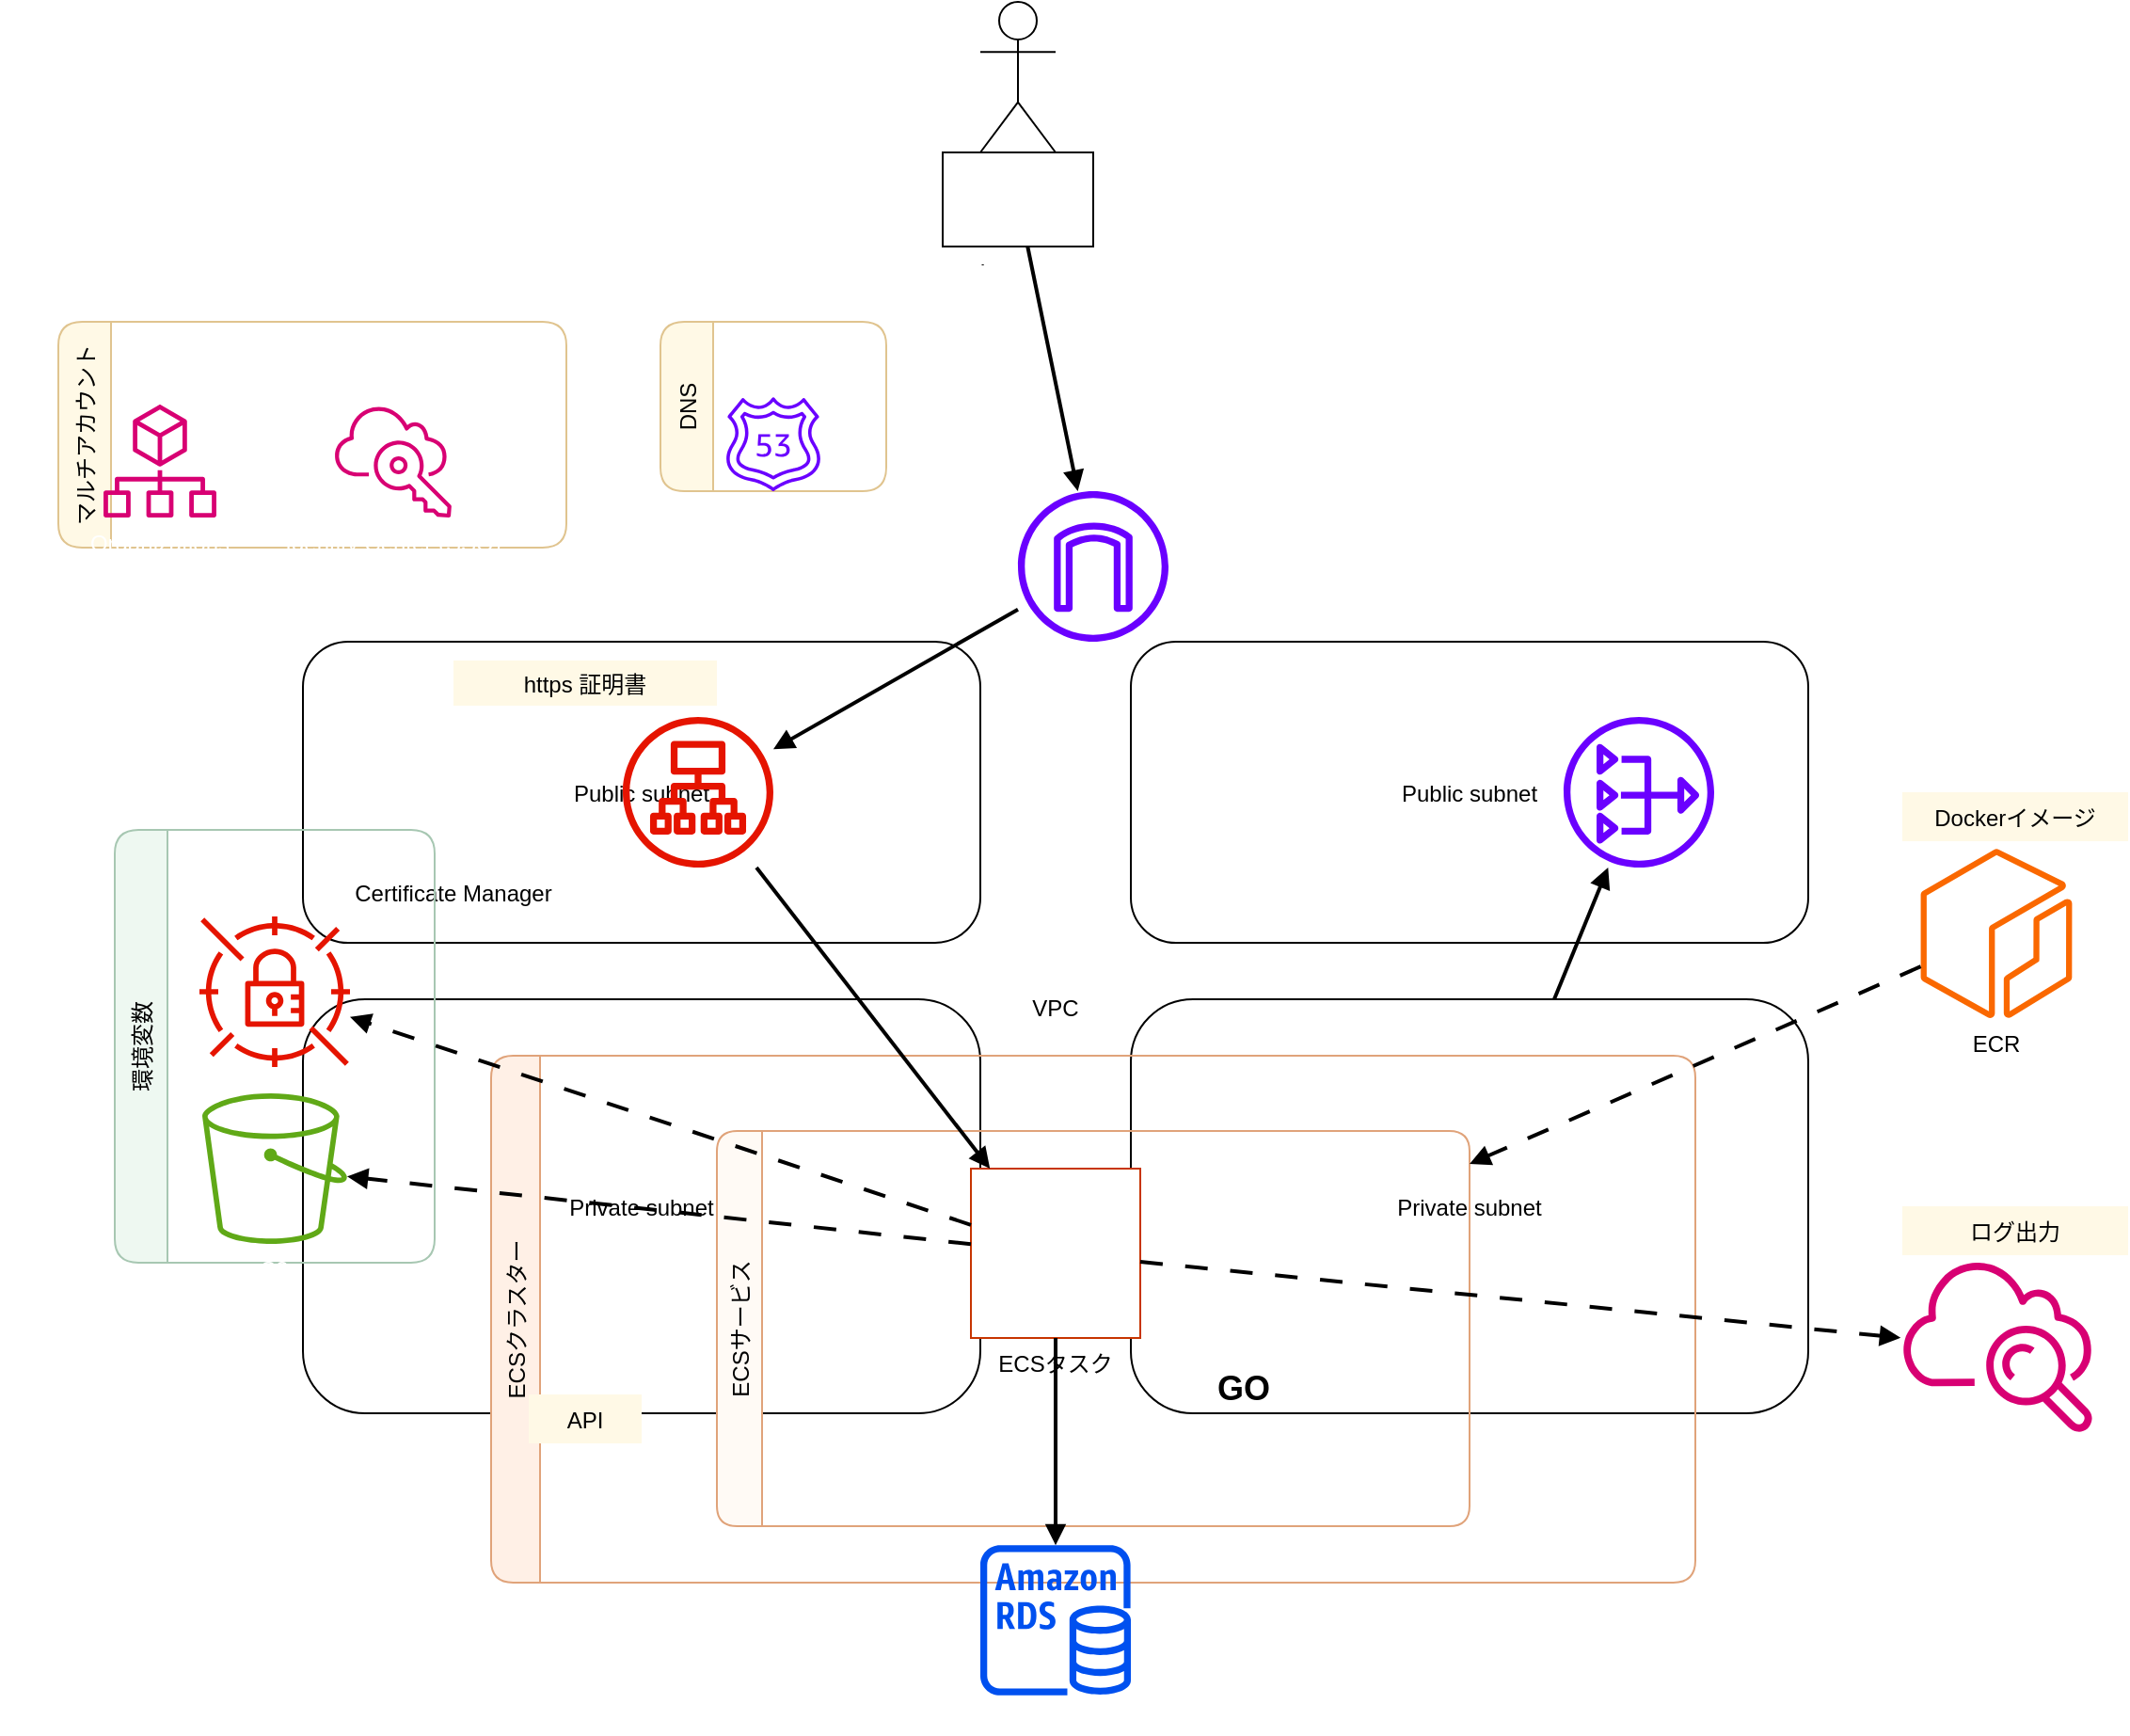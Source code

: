 <mxfile version="28.1.0">
  <diagram id="aws-arch-ecs" name="AWS Architecture">
    <mxGraphModel dx="1736" dy="1071" grid="1" gridSize="10" guides="1" tooltips="1" connect="1" arrows="1" fold="1" page="1" pageScale="1" pageWidth="1200" pageHeight="500" math="0" shadow="0">
      <root>
        <mxCell id="0" />
        <mxCell id="1" parent="0" />
        <mxCell id="users" value="Users" style="shape=umlActor;verticalLabelPosition=bottom;verticalAlign=top;" parent="1" vertex="1">
          <mxGeometry x="560" y="10" width="40" height="80" as="geometry" />
        </mxCell>
        <mxCell id="internet" value="Internet" style="shape=mxgraph.basic.cloud2;verticalLabelPosition=bottom;verticalAlign=top;" parent="1" vertex="1">
          <mxGeometry x="540" y="90" width="80" height="50" as="geometry" />
        </mxCell>
        <mxCell id="e_users_internet" style="endArrow=block;dashed=0;strokeWidth=2;" parent="1" source="users" target="internet" edge="1">
          <mxGeometry relative="1" as="geometry" />
        </mxCell>
        <mxCell id="aws_cloud" value="AWS Cloud" style="shape=mxgraph.aws4.group_aws_cloud;dashPattern=1 3;rounded=1;whiteSpace=wrap;container=1;collapsible=0;dropTarget=1;" parent="1" vertex="1">
          <mxGeometry x="40" y="150" width="1120" height="700" as="geometry" />
        </mxCell>
        <mxCell id="org_sso_group" value="マルチアカウント" style="shape=swimlane;rounded=1;horizontal=0;startSize=28;fillColor=#fff9e6;strokeColor=#e0c48f;" parent="aws_cloud" vertex="1">
          <mxGeometry x="30" y="30" width="270" height="120" as="geometry" />
        </mxCell>
        <mxCell id="organizations" value="Organizations" style="shape=mxgraph.aws4.organizations;verticalLabelPosition=bottom;verticalAlign=top;fillColor=#d80073;fontColor=#ffffff;strokeColor=#A50040;" parent="org_sso_group" vertex="1">
          <mxGeometry x="14" y="44" width="80" height="60" as="geometry" />
        </mxCell>
        <mxCell id="sso" value="Identity Center (SSO)" style="shape=mxgraph.aws4.single_sign_on;verticalLabelPosition=bottom;verticalAlign=top;fillColor=#d80073;fontColor=#ffffff;strokeColor=#A50040;" parent="org_sso_group" vertex="1">
          <mxGeometry x="108" y="44" width="140" height="60" as="geometry" />
        </mxCell>
        <mxCell id="dns_group" value="DNS" style="shape=swimlane;rounded=1;horizontal=0;startSize=28;fillColor=#fff9e6;strokeColor=#e0c48f;" parent="aws_cloud" vertex="1">
          <mxGeometry x="350" y="30" width="120" height="90" as="geometry" />
        </mxCell>
        <mxCell id="route53" value="Route53" style="shape=mxgraph.aws4.route_53;verticalLabelPosition=bottom;verticalAlign=top;fillColor=#6a00ff;strokeColor=#3700CC;fontColor=#ffffff;" parent="dns_group" vertex="1">
          <mxGeometry x="20" y="40" width="80" height="50" as="geometry" />
        </mxCell>
        <mxCell id="vpc" value="VPC" style="shape=mxgraph.aws4.group_vpc;rounded=1;container=1;collapsible=0;dropTarget=1;whiteSpace=wrap;" parent="aws_cloud" vertex="1">
          <mxGeometry x="140" y="140" width="840" height="510" as="geometry" />
        </mxCell>
        <mxCell id="igw" value="Internet Gateway" style="shape=mxgraph.aws4.internet_gateway;verticalLabelPosition=bottom;verticalAlign=top;fillColor=#6a00ff;fontColor=#ffffff;strokeColor=#3700CC;" parent="vpc" vertex="1">
          <mxGeometry x="400" y="-20" width="80" height="80" as="geometry" />
        </mxCell>
        <mxCell id="pub_left" value="Public subnet" style="shape=mxgraph.aws4.group_public_subnet;container=1;collapsible=0;dropTarget=1;rounded=1;" parent="vpc" vertex="1">
          <mxGeometry x="20" y="60" width="360" height="160" as="geometry" />
        </mxCell>
        <mxCell id="acm" value="Certificate Manager" style="shape=mxgraph.aws4.certificate_manager;verticalLabelPosition=bottom;verticalAlign=top;" parent="pub_left" vertex="1">
          <mxGeometry x="30" y="40" width="100" height="80" as="geometry" />
        </mxCell>
        <mxCell id="alb" value="ALB" style="shape=mxgraph.aws4.application_load_balancer;verticalLabelPosition=bottom;verticalAlign=top;fillColor=#e51400;fontColor=#ffffff;strokeColor=#B20000;" parent="pub_left" vertex="1">
          <mxGeometry x="160" y="40" width="100" height="80" as="geometry" />
        </mxCell>
        <mxCell id="https_label" value="https 証明書" style="text;align=center;verticalAlign=middle;spacing=6;fontSize=12;strokeColor=none;fillColor=#fff9e6;" parent="pub_left" vertex="1">
          <mxGeometry x="80" y="10" width="140" height="24" as="geometry" />
        </mxCell>
        <mxCell id="pub_right" value="Public subnet" style="shape=mxgraph.aws4.group_public_subnet;container=1;collapsible=0;dropTarget=1;rounded=1;" parent="vpc" vertex="1">
          <mxGeometry x="460" y="60" width="360" height="160" as="geometry" />
        </mxCell>
        <mxCell id="nat" value="NAT Gateway" style="shape=mxgraph.aws4.nat_gateway;verticalLabelPosition=bottom;verticalAlign=top;fillColor=#6a00ff;fontColor=#ffffff;strokeColor=#3700CC;" parent="pub_right" vertex="1">
          <mxGeometry x="220" y="40" width="100" height="80" as="geometry" />
        </mxCell>
        <mxCell id="pri_left" value="Private subnet" style="shape=mxgraph.aws4.group_private_subnet;container=1;collapsible=0;dropTarget=1;rounded=1;" parent="vpc" vertex="1">
          <mxGeometry x="20" y="250" width="360" height="220" as="geometry" />
        </mxCell>
        <mxCell id="pri_right" value="Private subnet" style="shape=mxgraph.aws4.group_private_subnet;container=1;collapsible=0;dropTarget=1;rounded=1;" parent="vpc" vertex="1">
          <mxGeometry x="460" y="250" width="360" height="220" as="geometry" />
        </mxCell>
        <mxCell id="ecs_cluster" value="ECSクラスター" style="shape=swimlane;rounded=1;horizontal=0;startSize=26;fillColor=#fff0e6;strokeColor=#e0a37a;container=1;dropTarget=1;" parent="vpc" vertex="1">
          <mxGeometry x="120" y="280" width="640" height="280" as="geometry" />
        </mxCell>
        <mxCell id="ecs_service" value="ECSサービス" style="shape=swimlane;rounded=1;horizontal=0;startSize=24;fillColor=#fffaf5;strokeColor=#e0a37a;container=1;dropTarget=1;" parent="ecs_cluster" vertex="1">
          <mxGeometry x="120" y="40" width="400" height="210" as="geometry" />
        </mxCell>
        <mxCell id="ecs_task" value="ECSタスク" style="shape=mxgraph.aws4.elastic_container_service;verticalLabelPosition=bottom;verticalAlign=top;fillColor=default;fontColor=#000000;strokeColor=#C73500;" parent="ecs_service" vertex="1">
          <mxGeometry x="135" y="20" width="90" height="90" as="geometry" />
        </mxCell>
        <mxCell id="go_label" value="GO" style="text;align=center;verticalAlign=middle;fontStyle=1;fontSize=18;strokeColor=none;" parent="ecs_service" vertex="1">
          <mxGeometry x="250" y="120" width="60" height="30" as="geometry" />
        </mxCell>
        <mxCell id="api_label" value="API" style="text;align=center;verticalAlign=middle;spacing=6;fontSize=12;strokeColor=none;fillColor=#fff9e6;" parent="ecs_cluster" vertex="1">
          <mxGeometry x="20" y="180" width="60" height="26" as="geometry" />
        </mxCell>
        <mxCell id="rds" value="RDS" style="shape=mxgraph.aws4.rds_instance;verticalLabelPosition=bottom;verticalAlign=top;fillColor=#0050ef;fontColor=#ffffff;strokeColor=#001DBC;" parent="vpc" vertex="1">
          <mxGeometry x="380" y="540" width="80" height="80" as="geometry" />
        </mxCell>
        <mxCell id="e_igw_alb" style="endArrow=block;dashed=0;strokeWidth=2;" parent="vpc" source="igw" target="alb" edge="1">
          <mxGeometry relative="1" as="geometry" />
        </mxCell>
        <mxCell id="e_alb_ecs" style="endArrow=block;dashed=0;strokeWidth=2;" parent="vpc" source="alb" target="ecs_task" edge="1">
          <mxGeometry relative="1" as="geometry" />
        </mxCell>
        <mxCell id="e_pri_nat" style="endArrow=block;dashed=0;strokeWidth=2;" parent="vpc" source="pri_right" target="nat" edge="1">
          <mxGeometry relative="1" as="geometry">
            <mxPoint x="740" y="260" as="sourcePoint" />
            <mxPoint x="740" y="140" as="targetPoint" />
          </mxGeometry>
        </mxCell>
        <mxCell id="e_task_rds" style="endArrow=block;dashed=0;strokeWidth=2;" parent="vpc" source="ecs_task" target="rds" edge="1">
          <mxGeometry relative="1" as="geometry" />
        </mxCell>
        <mxCell id="e_internet_igw" style="endArrow=block;dashed=0;strokeWidth=2;" parent="aws_cloud" source="internet" target="igw" edge="1">
          <mxGeometry relative="1" as="geometry" />
        </mxCell>
        <mxCell id="env_group" value="環境変数" style="shape=swimlane;rounded=1;horizontal=0;startSize=28;fillColor=#eef8f1;strokeColor=#a7c7b2;" parent="aws_cloud" vertex="1">
          <mxGeometry x="60" y="300" width="170" height="230" as="geometry" />
        </mxCell>
        <mxCell id="secrets" value="Secrets Manager" style="shape=mxgraph.aws4.secrets_manager;verticalLabelPosition=bottom;verticalAlign=top;fillColor=#e51400;fontColor=#ffffff;strokeColor=#B20000;" parent="env_group" vertex="1">
          <mxGeometry x="30" y="46" width="110" height="80" as="geometry" />
        </mxCell>
        <mxCell id="s3" value="S3" style="shape=mxgraph.aws4.s3;verticalLabelPosition=bottom;verticalAlign=top;fillColor=#60a917;fontColor=#ffffff;strokeColor=#2D7600;" parent="env_group" vertex="1">
          <mxGeometry x="30" y="140" width="110" height="80" as="geometry" />
        </mxCell>
        <mxCell id="docker_group_label" value="Dockerイメージ" style="text;align=center;verticalAlign=middle;strokeColor=none;fillColor=#fff9e6;" parent="aws_cloud" vertex="1">
          <mxGeometry x="1010" y="280" width="120" height="26" as="geometry" />
        </mxCell>
        <mxCell id="ecr" value="ECR" style="shape=mxgraph.aws4.ecr;verticalLabelPosition=bottom;verticalAlign=top;fillColor=#fa6800;fontColor=#000000;strokeColor=#C73500;" parent="aws_cloud" vertex="1">
          <mxGeometry x="1010" y="310" width="100" height="90" as="geometry" />
        </mxCell>
        <mxCell id="logs_group_label" value="ログ出力" style="text;align=center;verticalAlign=middle;strokeColor=none;fillColor=#fff9e6;" parent="aws_cloud" vertex="1">
          <mxGeometry x="1010" y="500" width="120" height="26" as="geometry" />
        </mxCell>
        <mxCell id="cloudwatch_logs" value="CloudWatch Logs" style="shape=mxgraph.aws4.cloudwatch;verticalLabelPosition=bottom;verticalAlign=top;fillColor=#d80073;fontColor=#ffffff;strokeColor=#A50040;" parent="aws_cloud" vertex="1">
          <mxGeometry x="1005" y="530" width="110" height="90" as="geometry" />
        </mxCell>
        <mxCell id="e_task_secrets" style="endArrow=block;dashed=1;dashPattern=6 6;strokeWidth=2;" parent="aws_cloud" source="ecs_task" target="secrets" edge="1">
          <mxGeometry relative="1" as="geometry" />
        </mxCell>
        <mxCell id="e_task_s3" style="endArrow=block;dashed=1;dashPattern=6 6;strokeWidth=2;" parent="aws_cloud" source="ecs_task" target="s3" edge="1">
          <mxGeometry relative="1" as="geometry" />
        </mxCell>
        <mxCell id="e_ecr_to_ecs" style="endArrow=block;dashed=1;dashPattern=6 6;strokeWidth=2;" parent="aws_cloud" source="ecr" target="ecs_service" edge="1">
          <mxGeometry relative="1" as="geometry" />
        </mxCell>
        <mxCell id="e_logs" style="endArrow=block;dashed=1;dashPattern=6 6;strokeWidth=2;" parent="aws_cloud" source="ecs_task" target="cloudwatch_logs" edge="1">
          <mxGeometry relative="1" as="geometry" />
        </mxCell>
      </root>
    </mxGraphModel>
  </diagram>
</mxfile>
